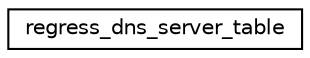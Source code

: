 digraph G
{
  edge [fontname="Helvetica",fontsize="10",labelfontname="Helvetica",labelfontsize="10"];
  node [fontname="Helvetica",fontsize="10",shape=record];
  rankdir="LR";
  Node1 [label="regress_dns_server_table",height=0.2,width=0.4,color="black", fillcolor="white", style="filled",URL="$structregress__dns__server__table.html"];
}
